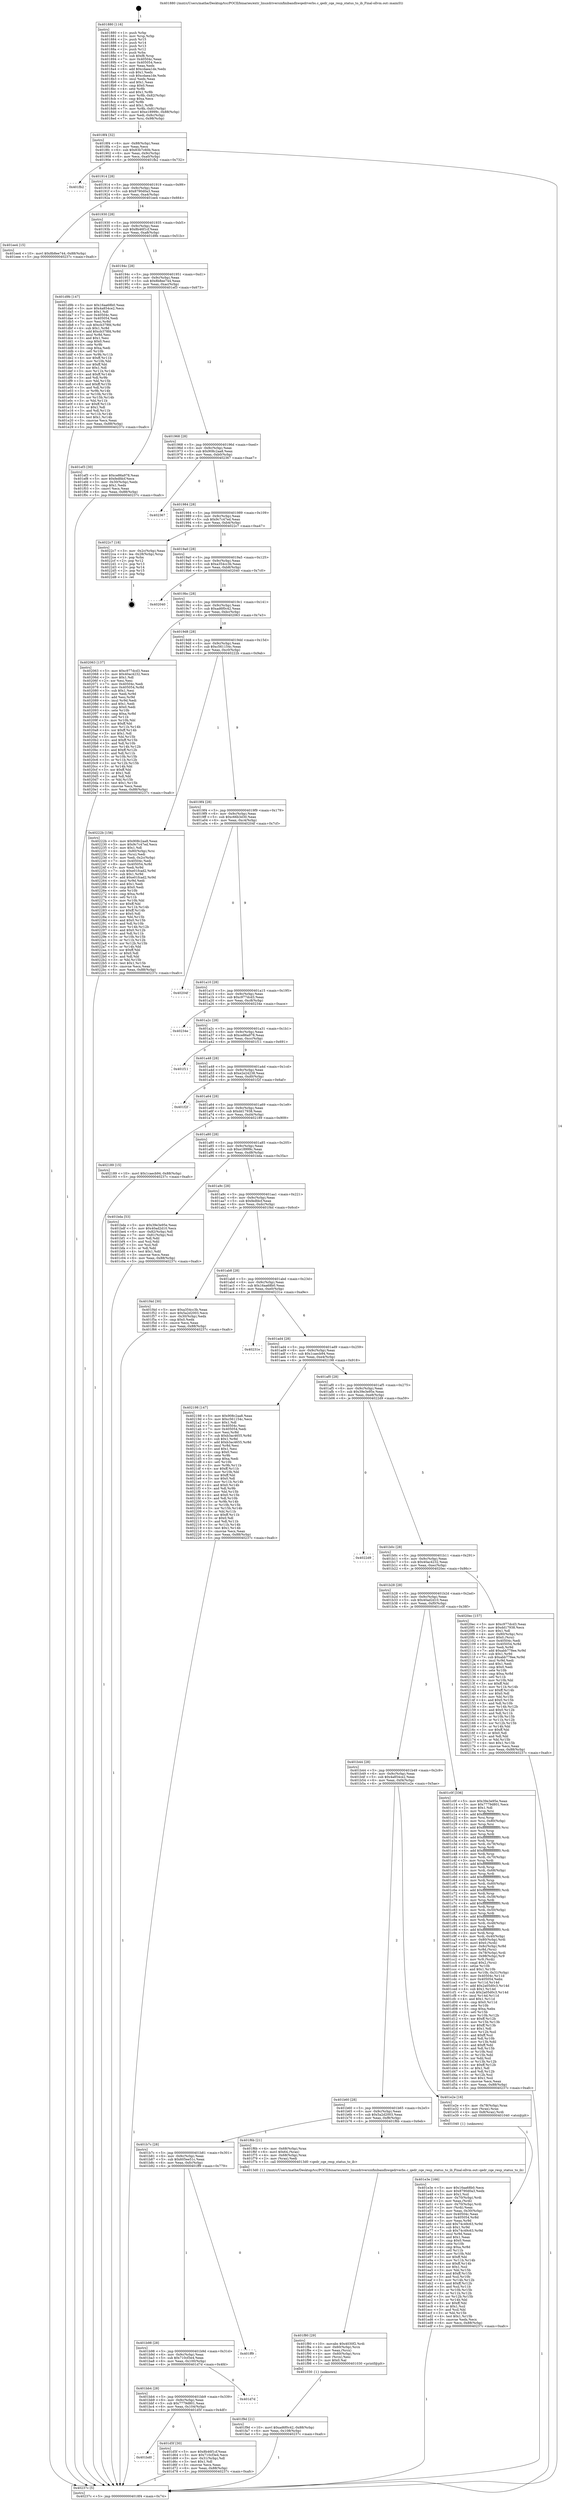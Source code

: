 digraph "0x401880" {
  label = "0x401880 (/mnt/c/Users/mathe/Desktop/tcc/POCII/binaries/extr_linuxdriversinfinibandhwqedrverbs.c_qedr_cqe_resp_status_to_ib_Final-ollvm.out::main(0))"
  labelloc = "t"
  node[shape=record]

  Entry [label="",width=0.3,height=0.3,shape=circle,fillcolor=black,style=filled]
  "0x4018f4" [label="{
     0x4018f4 [32]\l
     | [instrs]\l
     &nbsp;&nbsp;0x4018f4 \<+6\>: mov -0x88(%rbp),%eax\l
     &nbsp;&nbsp;0x4018fa \<+2\>: mov %eax,%ecx\l
     &nbsp;&nbsp;0x4018fc \<+6\>: sub $0x83b7c60b,%ecx\l
     &nbsp;&nbsp;0x401902 \<+6\>: mov %eax,-0x9c(%rbp)\l
     &nbsp;&nbsp;0x401908 \<+6\>: mov %ecx,-0xa0(%rbp)\l
     &nbsp;&nbsp;0x40190e \<+6\>: je 0000000000401fb2 \<main+0x732\>\l
  }"]
  "0x401fb2" [label="{
     0x401fb2\l
  }", style=dashed]
  "0x401914" [label="{
     0x401914 [28]\l
     | [instrs]\l
     &nbsp;&nbsp;0x401914 \<+5\>: jmp 0000000000401919 \<main+0x99\>\l
     &nbsp;&nbsp;0x401919 \<+6\>: mov -0x9c(%rbp),%eax\l
     &nbsp;&nbsp;0x40191f \<+5\>: sub $0x8790d0a3,%eax\l
     &nbsp;&nbsp;0x401924 \<+6\>: mov %eax,-0xa4(%rbp)\l
     &nbsp;&nbsp;0x40192a \<+6\>: je 0000000000401ee4 \<main+0x664\>\l
  }"]
  Exit [label="",width=0.3,height=0.3,shape=circle,fillcolor=black,style=filled,peripheries=2]
  "0x401ee4" [label="{
     0x401ee4 [15]\l
     | [instrs]\l
     &nbsp;&nbsp;0x401ee4 \<+10\>: movl $0x8b8ee744,-0x88(%rbp)\l
     &nbsp;&nbsp;0x401eee \<+5\>: jmp 000000000040237c \<main+0xafc\>\l
  }"]
  "0x401930" [label="{
     0x401930 [28]\l
     | [instrs]\l
     &nbsp;&nbsp;0x401930 \<+5\>: jmp 0000000000401935 \<main+0xb5\>\l
     &nbsp;&nbsp;0x401935 \<+6\>: mov -0x9c(%rbp),%eax\l
     &nbsp;&nbsp;0x40193b \<+5\>: sub $0x8b46f1cf,%eax\l
     &nbsp;&nbsp;0x401940 \<+6\>: mov %eax,-0xa8(%rbp)\l
     &nbsp;&nbsp;0x401946 \<+6\>: je 0000000000401d9b \<main+0x51b\>\l
  }"]
  "0x401f9d" [label="{
     0x401f9d [21]\l
     | [instrs]\l
     &nbsp;&nbsp;0x401f9d \<+10\>: movl $0xad6f0c42,-0x88(%rbp)\l
     &nbsp;&nbsp;0x401fa7 \<+6\>: mov %eax,-0x108(%rbp)\l
     &nbsp;&nbsp;0x401fad \<+5\>: jmp 000000000040237c \<main+0xafc\>\l
  }"]
  "0x401d9b" [label="{
     0x401d9b [147]\l
     | [instrs]\l
     &nbsp;&nbsp;0x401d9b \<+5\>: mov $0x16aa68b0,%eax\l
     &nbsp;&nbsp;0x401da0 \<+5\>: mov $0x4a854ce2,%ecx\l
     &nbsp;&nbsp;0x401da5 \<+2\>: mov $0x1,%dl\l
     &nbsp;&nbsp;0x401da7 \<+7\>: mov 0x40504c,%esi\l
     &nbsp;&nbsp;0x401dae \<+7\>: mov 0x405054,%edi\l
     &nbsp;&nbsp;0x401db5 \<+3\>: mov %esi,%r8d\l
     &nbsp;&nbsp;0x401db8 \<+7\>: sub $0xcb378fd,%r8d\l
     &nbsp;&nbsp;0x401dbf \<+4\>: sub $0x1,%r8d\l
     &nbsp;&nbsp;0x401dc3 \<+7\>: add $0xcb378fd,%r8d\l
     &nbsp;&nbsp;0x401dca \<+4\>: imul %r8d,%esi\l
     &nbsp;&nbsp;0x401dce \<+3\>: and $0x1,%esi\l
     &nbsp;&nbsp;0x401dd1 \<+3\>: cmp $0x0,%esi\l
     &nbsp;&nbsp;0x401dd4 \<+4\>: sete %r9b\l
     &nbsp;&nbsp;0x401dd8 \<+3\>: cmp $0xa,%edi\l
     &nbsp;&nbsp;0x401ddb \<+4\>: setl %r10b\l
     &nbsp;&nbsp;0x401ddf \<+3\>: mov %r9b,%r11b\l
     &nbsp;&nbsp;0x401de2 \<+4\>: xor $0xff,%r11b\l
     &nbsp;&nbsp;0x401de6 \<+3\>: mov %r10b,%bl\l
     &nbsp;&nbsp;0x401de9 \<+3\>: xor $0xff,%bl\l
     &nbsp;&nbsp;0x401dec \<+3\>: xor $0x1,%dl\l
     &nbsp;&nbsp;0x401def \<+3\>: mov %r11b,%r14b\l
     &nbsp;&nbsp;0x401df2 \<+4\>: and $0xff,%r14b\l
     &nbsp;&nbsp;0x401df6 \<+3\>: and %dl,%r9b\l
     &nbsp;&nbsp;0x401df9 \<+3\>: mov %bl,%r15b\l
     &nbsp;&nbsp;0x401dfc \<+4\>: and $0xff,%r15b\l
     &nbsp;&nbsp;0x401e00 \<+3\>: and %dl,%r10b\l
     &nbsp;&nbsp;0x401e03 \<+3\>: or %r9b,%r14b\l
     &nbsp;&nbsp;0x401e06 \<+3\>: or %r10b,%r15b\l
     &nbsp;&nbsp;0x401e09 \<+3\>: xor %r15b,%r14b\l
     &nbsp;&nbsp;0x401e0c \<+3\>: or %bl,%r11b\l
     &nbsp;&nbsp;0x401e0f \<+4\>: xor $0xff,%r11b\l
     &nbsp;&nbsp;0x401e13 \<+3\>: or $0x1,%dl\l
     &nbsp;&nbsp;0x401e16 \<+3\>: and %dl,%r11b\l
     &nbsp;&nbsp;0x401e19 \<+3\>: or %r11b,%r14b\l
     &nbsp;&nbsp;0x401e1c \<+4\>: test $0x1,%r14b\l
     &nbsp;&nbsp;0x401e20 \<+3\>: cmovne %ecx,%eax\l
     &nbsp;&nbsp;0x401e23 \<+6\>: mov %eax,-0x88(%rbp)\l
     &nbsp;&nbsp;0x401e29 \<+5\>: jmp 000000000040237c \<main+0xafc\>\l
  }"]
  "0x40194c" [label="{
     0x40194c [28]\l
     | [instrs]\l
     &nbsp;&nbsp;0x40194c \<+5\>: jmp 0000000000401951 \<main+0xd1\>\l
     &nbsp;&nbsp;0x401951 \<+6\>: mov -0x9c(%rbp),%eax\l
     &nbsp;&nbsp;0x401957 \<+5\>: sub $0x8b8ee744,%eax\l
     &nbsp;&nbsp;0x40195c \<+6\>: mov %eax,-0xac(%rbp)\l
     &nbsp;&nbsp;0x401962 \<+6\>: je 0000000000401ef3 \<main+0x673\>\l
  }"]
  "0x401f80" [label="{
     0x401f80 [29]\l
     | [instrs]\l
     &nbsp;&nbsp;0x401f80 \<+10\>: movabs $0x4030f2,%rdi\l
     &nbsp;&nbsp;0x401f8a \<+4\>: mov -0x60(%rbp),%rcx\l
     &nbsp;&nbsp;0x401f8e \<+2\>: mov %eax,(%rcx)\l
     &nbsp;&nbsp;0x401f90 \<+4\>: mov -0x60(%rbp),%rcx\l
     &nbsp;&nbsp;0x401f94 \<+2\>: mov (%rcx),%esi\l
     &nbsp;&nbsp;0x401f96 \<+2\>: mov $0x0,%al\l
     &nbsp;&nbsp;0x401f98 \<+5\>: call 0000000000401030 \<printf@plt\>\l
     | [calls]\l
     &nbsp;&nbsp;0x401030 \{1\} (unknown)\l
  }"]
  "0x401ef3" [label="{
     0x401ef3 [30]\l
     | [instrs]\l
     &nbsp;&nbsp;0x401ef3 \<+5\>: mov $0xce86a978,%eax\l
     &nbsp;&nbsp;0x401ef8 \<+5\>: mov $0xfedfdcf,%ecx\l
     &nbsp;&nbsp;0x401efd \<+3\>: mov -0x30(%rbp),%edx\l
     &nbsp;&nbsp;0x401f00 \<+3\>: cmp $0x1,%edx\l
     &nbsp;&nbsp;0x401f03 \<+3\>: cmovl %ecx,%eax\l
     &nbsp;&nbsp;0x401f06 \<+6\>: mov %eax,-0x88(%rbp)\l
     &nbsp;&nbsp;0x401f0c \<+5\>: jmp 000000000040237c \<main+0xafc\>\l
  }"]
  "0x401968" [label="{
     0x401968 [28]\l
     | [instrs]\l
     &nbsp;&nbsp;0x401968 \<+5\>: jmp 000000000040196d \<main+0xed\>\l
     &nbsp;&nbsp;0x40196d \<+6\>: mov -0x9c(%rbp),%eax\l
     &nbsp;&nbsp;0x401973 \<+5\>: sub $0x908c2aa8,%eax\l
     &nbsp;&nbsp;0x401978 \<+6\>: mov %eax,-0xb0(%rbp)\l
     &nbsp;&nbsp;0x40197e \<+6\>: je 0000000000402367 \<main+0xae7\>\l
  }"]
  "0x401e3e" [label="{
     0x401e3e [166]\l
     | [instrs]\l
     &nbsp;&nbsp;0x401e3e \<+5\>: mov $0x16aa68b0,%ecx\l
     &nbsp;&nbsp;0x401e43 \<+5\>: mov $0x8790d0a3,%edx\l
     &nbsp;&nbsp;0x401e48 \<+3\>: mov $0x1,%sil\l
     &nbsp;&nbsp;0x401e4b \<+4\>: mov -0x70(%rbp),%rdi\l
     &nbsp;&nbsp;0x401e4f \<+2\>: mov %eax,(%rdi)\l
     &nbsp;&nbsp;0x401e51 \<+4\>: mov -0x70(%rbp),%rdi\l
     &nbsp;&nbsp;0x401e55 \<+2\>: mov (%rdi),%eax\l
     &nbsp;&nbsp;0x401e57 \<+3\>: mov %eax,-0x30(%rbp)\l
     &nbsp;&nbsp;0x401e5a \<+7\>: mov 0x40504c,%eax\l
     &nbsp;&nbsp;0x401e61 \<+8\>: mov 0x405054,%r8d\l
     &nbsp;&nbsp;0x401e69 \<+3\>: mov %eax,%r9d\l
     &nbsp;&nbsp;0x401e6c \<+7\>: add $0x74c49c63,%r9d\l
     &nbsp;&nbsp;0x401e73 \<+4\>: sub $0x1,%r9d\l
     &nbsp;&nbsp;0x401e77 \<+7\>: sub $0x74c49c63,%r9d\l
     &nbsp;&nbsp;0x401e7e \<+4\>: imul %r9d,%eax\l
     &nbsp;&nbsp;0x401e82 \<+3\>: and $0x1,%eax\l
     &nbsp;&nbsp;0x401e85 \<+3\>: cmp $0x0,%eax\l
     &nbsp;&nbsp;0x401e88 \<+4\>: sete %r10b\l
     &nbsp;&nbsp;0x401e8c \<+4\>: cmp $0xa,%r8d\l
     &nbsp;&nbsp;0x401e90 \<+4\>: setl %r11b\l
     &nbsp;&nbsp;0x401e94 \<+3\>: mov %r10b,%bl\l
     &nbsp;&nbsp;0x401e97 \<+3\>: xor $0xff,%bl\l
     &nbsp;&nbsp;0x401e9a \<+3\>: mov %r11b,%r14b\l
     &nbsp;&nbsp;0x401e9d \<+4\>: xor $0xff,%r14b\l
     &nbsp;&nbsp;0x401ea1 \<+4\>: xor $0x1,%sil\l
     &nbsp;&nbsp;0x401ea5 \<+3\>: mov %bl,%r15b\l
     &nbsp;&nbsp;0x401ea8 \<+4\>: and $0xff,%r15b\l
     &nbsp;&nbsp;0x401eac \<+3\>: and %sil,%r10b\l
     &nbsp;&nbsp;0x401eaf \<+3\>: mov %r14b,%r12b\l
     &nbsp;&nbsp;0x401eb2 \<+4\>: and $0xff,%r12b\l
     &nbsp;&nbsp;0x401eb6 \<+3\>: and %sil,%r11b\l
     &nbsp;&nbsp;0x401eb9 \<+3\>: or %r10b,%r15b\l
     &nbsp;&nbsp;0x401ebc \<+3\>: or %r11b,%r12b\l
     &nbsp;&nbsp;0x401ebf \<+3\>: xor %r12b,%r15b\l
     &nbsp;&nbsp;0x401ec2 \<+3\>: or %r14b,%bl\l
     &nbsp;&nbsp;0x401ec5 \<+3\>: xor $0xff,%bl\l
     &nbsp;&nbsp;0x401ec8 \<+4\>: or $0x1,%sil\l
     &nbsp;&nbsp;0x401ecc \<+3\>: and %sil,%bl\l
     &nbsp;&nbsp;0x401ecf \<+3\>: or %bl,%r15b\l
     &nbsp;&nbsp;0x401ed2 \<+4\>: test $0x1,%r15b\l
     &nbsp;&nbsp;0x401ed6 \<+3\>: cmovne %edx,%ecx\l
     &nbsp;&nbsp;0x401ed9 \<+6\>: mov %ecx,-0x88(%rbp)\l
     &nbsp;&nbsp;0x401edf \<+5\>: jmp 000000000040237c \<main+0xafc\>\l
  }"]
  "0x402367" [label="{
     0x402367\l
  }", style=dashed]
  "0x401984" [label="{
     0x401984 [28]\l
     | [instrs]\l
     &nbsp;&nbsp;0x401984 \<+5\>: jmp 0000000000401989 \<main+0x109\>\l
     &nbsp;&nbsp;0x401989 \<+6\>: mov -0x9c(%rbp),%eax\l
     &nbsp;&nbsp;0x40198f \<+5\>: sub $0x9c7c47ed,%eax\l
     &nbsp;&nbsp;0x401994 \<+6\>: mov %eax,-0xb4(%rbp)\l
     &nbsp;&nbsp;0x40199a \<+6\>: je 00000000004022c7 \<main+0xa47\>\l
  }"]
  "0x401bd0" [label="{
     0x401bd0\l
  }", style=dashed]
  "0x4022c7" [label="{
     0x4022c7 [18]\l
     | [instrs]\l
     &nbsp;&nbsp;0x4022c7 \<+3\>: mov -0x2c(%rbp),%eax\l
     &nbsp;&nbsp;0x4022ca \<+4\>: lea -0x28(%rbp),%rsp\l
     &nbsp;&nbsp;0x4022ce \<+1\>: pop %rbx\l
     &nbsp;&nbsp;0x4022cf \<+2\>: pop %r12\l
     &nbsp;&nbsp;0x4022d1 \<+2\>: pop %r13\l
     &nbsp;&nbsp;0x4022d3 \<+2\>: pop %r14\l
     &nbsp;&nbsp;0x4022d5 \<+2\>: pop %r15\l
     &nbsp;&nbsp;0x4022d7 \<+1\>: pop %rbp\l
     &nbsp;&nbsp;0x4022d8 \<+1\>: ret\l
  }"]
  "0x4019a0" [label="{
     0x4019a0 [28]\l
     | [instrs]\l
     &nbsp;&nbsp;0x4019a0 \<+5\>: jmp 00000000004019a5 \<main+0x125\>\l
     &nbsp;&nbsp;0x4019a5 \<+6\>: mov -0x9c(%rbp),%eax\l
     &nbsp;&nbsp;0x4019ab \<+5\>: sub $0xa354cc3b,%eax\l
     &nbsp;&nbsp;0x4019b0 \<+6\>: mov %eax,-0xb8(%rbp)\l
     &nbsp;&nbsp;0x4019b6 \<+6\>: je 0000000000402040 \<main+0x7c0\>\l
  }"]
  "0x401d5f" [label="{
     0x401d5f [30]\l
     | [instrs]\l
     &nbsp;&nbsp;0x401d5f \<+5\>: mov $0x8b46f1cf,%eax\l
     &nbsp;&nbsp;0x401d64 \<+5\>: mov $0x710cf3e4,%ecx\l
     &nbsp;&nbsp;0x401d69 \<+3\>: mov -0x31(%rbp),%dl\l
     &nbsp;&nbsp;0x401d6c \<+3\>: test $0x1,%dl\l
     &nbsp;&nbsp;0x401d6f \<+3\>: cmovne %ecx,%eax\l
     &nbsp;&nbsp;0x401d72 \<+6\>: mov %eax,-0x88(%rbp)\l
     &nbsp;&nbsp;0x401d78 \<+5\>: jmp 000000000040237c \<main+0xafc\>\l
  }"]
  "0x402040" [label="{
     0x402040\l
  }", style=dashed]
  "0x4019bc" [label="{
     0x4019bc [28]\l
     | [instrs]\l
     &nbsp;&nbsp;0x4019bc \<+5\>: jmp 00000000004019c1 \<main+0x141\>\l
     &nbsp;&nbsp;0x4019c1 \<+6\>: mov -0x9c(%rbp),%eax\l
     &nbsp;&nbsp;0x4019c7 \<+5\>: sub $0xad6f0c42,%eax\l
     &nbsp;&nbsp;0x4019cc \<+6\>: mov %eax,-0xbc(%rbp)\l
     &nbsp;&nbsp;0x4019d2 \<+6\>: je 0000000000402063 \<main+0x7e3\>\l
  }"]
  "0x401bb4" [label="{
     0x401bb4 [28]\l
     | [instrs]\l
     &nbsp;&nbsp;0x401bb4 \<+5\>: jmp 0000000000401bb9 \<main+0x339\>\l
     &nbsp;&nbsp;0x401bb9 \<+6\>: mov -0x9c(%rbp),%eax\l
     &nbsp;&nbsp;0x401bbf \<+5\>: sub $0x7779d801,%eax\l
     &nbsp;&nbsp;0x401bc4 \<+6\>: mov %eax,-0x104(%rbp)\l
     &nbsp;&nbsp;0x401bca \<+6\>: je 0000000000401d5f \<main+0x4df\>\l
  }"]
  "0x402063" [label="{
     0x402063 [137]\l
     | [instrs]\l
     &nbsp;&nbsp;0x402063 \<+5\>: mov $0xc977dcd3,%eax\l
     &nbsp;&nbsp;0x402068 \<+5\>: mov $0x40ac4232,%ecx\l
     &nbsp;&nbsp;0x40206d \<+2\>: mov $0x1,%dl\l
     &nbsp;&nbsp;0x40206f \<+2\>: xor %esi,%esi\l
     &nbsp;&nbsp;0x402071 \<+7\>: mov 0x40504c,%edi\l
     &nbsp;&nbsp;0x402078 \<+8\>: mov 0x405054,%r8d\l
     &nbsp;&nbsp;0x402080 \<+3\>: sub $0x1,%esi\l
     &nbsp;&nbsp;0x402083 \<+3\>: mov %edi,%r9d\l
     &nbsp;&nbsp;0x402086 \<+3\>: add %esi,%r9d\l
     &nbsp;&nbsp;0x402089 \<+4\>: imul %r9d,%edi\l
     &nbsp;&nbsp;0x40208d \<+3\>: and $0x1,%edi\l
     &nbsp;&nbsp;0x402090 \<+3\>: cmp $0x0,%edi\l
     &nbsp;&nbsp;0x402093 \<+4\>: sete %r10b\l
     &nbsp;&nbsp;0x402097 \<+4\>: cmp $0xa,%r8d\l
     &nbsp;&nbsp;0x40209b \<+4\>: setl %r11b\l
     &nbsp;&nbsp;0x40209f \<+3\>: mov %r10b,%bl\l
     &nbsp;&nbsp;0x4020a2 \<+3\>: xor $0xff,%bl\l
     &nbsp;&nbsp;0x4020a5 \<+3\>: mov %r11b,%r14b\l
     &nbsp;&nbsp;0x4020a8 \<+4\>: xor $0xff,%r14b\l
     &nbsp;&nbsp;0x4020ac \<+3\>: xor $0x1,%dl\l
     &nbsp;&nbsp;0x4020af \<+3\>: mov %bl,%r15b\l
     &nbsp;&nbsp;0x4020b2 \<+4\>: and $0xff,%r15b\l
     &nbsp;&nbsp;0x4020b6 \<+3\>: and %dl,%r10b\l
     &nbsp;&nbsp;0x4020b9 \<+3\>: mov %r14b,%r12b\l
     &nbsp;&nbsp;0x4020bc \<+4\>: and $0xff,%r12b\l
     &nbsp;&nbsp;0x4020c0 \<+3\>: and %dl,%r11b\l
     &nbsp;&nbsp;0x4020c3 \<+3\>: or %r10b,%r15b\l
     &nbsp;&nbsp;0x4020c6 \<+3\>: or %r11b,%r12b\l
     &nbsp;&nbsp;0x4020c9 \<+3\>: xor %r12b,%r15b\l
     &nbsp;&nbsp;0x4020cc \<+3\>: or %r14b,%bl\l
     &nbsp;&nbsp;0x4020cf \<+3\>: xor $0xff,%bl\l
     &nbsp;&nbsp;0x4020d2 \<+3\>: or $0x1,%dl\l
     &nbsp;&nbsp;0x4020d5 \<+2\>: and %dl,%bl\l
     &nbsp;&nbsp;0x4020d7 \<+3\>: or %bl,%r15b\l
     &nbsp;&nbsp;0x4020da \<+4\>: test $0x1,%r15b\l
     &nbsp;&nbsp;0x4020de \<+3\>: cmovne %ecx,%eax\l
     &nbsp;&nbsp;0x4020e1 \<+6\>: mov %eax,-0x88(%rbp)\l
     &nbsp;&nbsp;0x4020e7 \<+5\>: jmp 000000000040237c \<main+0xafc\>\l
  }"]
  "0x4019d8" [label="{
     0x4019d8 [28]\l
     | [instrs]\l
     &nbsp;&nbsp;0x4019d8 \<+5\>: jmp 00000000004019dd \<main+0x15d\>\l
     &nbsp;&nbsp;0x4019dd \<+6\>: mov -0x9c(%rbp),%eax\l
     &nbsp;&nbsp;0x4019e3 \<+5\>: sub $0xc561154c,%eax\l
     &nbsp;&nbsp;0x4019e8 \<+6\>: mov %eax,-0xc0(%rbp)\l
     &nbsp;&nbsp;0x4019ee \<+6\>: je 000000000040222b \<main+0x9ab\>\l
  }"]
  "0x401d7d" [label="{
     0x401d7d\l
  }", style=dashed]
  "0x40222b" [label="{
     0x40222b [156]\l
     | [instrs]\l
     &nbsp;&nbsp;0x40222b \<+5\>: mov $0x908c2aa8,%eax\l
     &nbsp;&nbsp;0x402230 \<+5\>: mov $0x9c7c47ed,%ecx\l
     &nbsp;&nbsp;0x402235 \<+2\>: mov $0x1,%dl\l
     &nbsp;&nbsp;0x402237 \<+4\>: mov -0x80(%rbp),%rsi\l
     &nbsp;&nbsp;0x40223b \<+2\>: mov (%rsi),%edi\l
     &nbsp;&nbsp;0x40223d \<+3\>: mov %edi,-0x2c(%rbp)\l
     &nbsp;&nbsp;0x402240 \<+7\>: mov 0x40504c,%edi\l
     &nbsp;&nbsp;0x402247 \<+8\>: mov 0x405054,%r8d\l
     &nbsp;&nbsp;0x40224f \<+3\>: mov %edi,%r9d\l
     &nbsp;&nbsp;0x402252 \<+7\>: sub $0xe01fcad2,%r9d\l
     &nbsp;&nbsp;0x402259 \<+4\>: sub $0x1,%r9d\l
     &nbsp;&nbsp;0x40225d \<+7\>: add $0xe01fcad2,%r9d\l
     &nbsp;&nbsp;0x402264 \<+4\>: imul %r9d,%edi\l
     &nbsp;&nbsp;0x402268 \<+3\>: and $0x1,%edi\l
     &nbsp;&nbsp;0x40226b \<+3\>: cmp $0x0,%edi\l
     &nbsp;&nbsp;0x40226e \<+4\>: sete %r10b\l
     &nbsp;&nbsp;0x402272 \<+4\>: cmp $0xa,%r8d\l
     &nbsp;&nbsp;0x402276 \<+4\>: setl %r11b\l
     &nbsp;&nbsp;0x40227a \<+3\>: mov %r10b,%bl\l
     &nbsp;&nbsp;0x40227d \<+3\>: xor $0xff,%bl\l
     &nbsp;&nbsp;0x402280 \<+3\>: mov %r11b,%r14b\l
     &nbsp;&nbsp;0x402283 \<+4\>: xor $0xff,%r14b\l
     &nbsp;&nbsp;0x402287 \<+3\>: xor $0x0,%dl\l
     &nbsp;&nbsp;0x40228a \<+3\>: mov %bl,%r15b\l
     &nbsp;&nbsp;0x40228d \<+4\>: and $0x0,%r15b\l
     &nbsp;&nbsp;0x402291 \<+3\>: and %dl,%r10b\l
     &nbsp;&nbsp;0x402294 \<+3\>: mov %r14b,%r12b\l
     &nbsp;&nbsp;0x402297 \<+4\>: and $0x0,%r12b\l
     &nbsp;&nbsp;0x40229b \<+3\>: and %dl,%r11b\l
     &nbsp;&nbsp;0x40229e \<+3\>: or %r10b,%r15b\l
     &nbsp;&nbsp;0x4022a1 \<+3\>: or %r11b,%r12b\l
     &nbsp;&nbsp;0x4022a4 \<+3\>: xor %r12b,%r15b\l
     &nbsp;&nbsp;0x4022a7 \<+3\>: or %r14b,%bl\l
     &nbsp;&nbsp;0x4022aa \<+3\>: xor $0xff,%bl\l
     &nbsp;&nbsp;0x4022ad \<+3\>: or $0x0,%dl\l
     &nbsp;&nbsp;0x4022b0 \<+2\>: and %dl,%bl\l
     &nbsp;&nbsp;0x4022b2 \<+3\>: or %bl,%r15b\l
     &nbsp;&nbsp;0x4022b5 \<+4\>: test $0x1,%r15b\l
     &nbsp;&nbsp;0x4022b9 \<+3\>: cmovne %ecx,%eax\l
     &nbsp;&nbsp;0x4022bc \<+6\>: mov %eax,-0x88(%rbp)\l
     &nbsp;&nbsp;0x4022c2 \<+5\>: jmp 000000000040237c \<main+0xafc\>\l
  }"]
  "0x4019f4" [label="{
     0x4019f4 [28]\l
     | [instrs]\l
     &nbsp;&nbsp;0x4019f4 \<+5\>: jmp 00000000004019f9 \<main+0x179\>\l
     &nbsp;&nbsp;0x4019f9 \<+6\>: mov -0x9c(%rbp),%eax\l
     &nbsp;&nbsp;0x4019ff \<+5\>: sub $0xc66b3d30,%eax\l
     &nbsp;&nbsp;0x401a04 \<+6\>: mov %eax,-0xc4(%rbp)\l
     &nbsp;&nbsp;0x401a0a \<+6\>: je 000000000040204f \<main+0x7cf\>\l
  }"]
  "0x401b98" [label="{
     0x401b98 [28]\l
     | [instrs]\l
     &nbsp;&nbsp;0x401b98 \<+5\>: jmp 0000000000401b9d \<main+0x31d\>\l
     &nbsp;&nbsp;0x401b9d \<+6\>: mov -0x9c(%rbp),%eax\l
     &nbsp;&nbsp;0x401ba3 \<+5\>: sub $0x710cf3e4,%eax\l
     &nbsp;&nbsp;0x401ba8 \<+6\>: mov %eax,-0x100(%rbp)\l
     &nbsp;&nbsp;0x401bae \<+6\>: je 0000000000401d7d \<main+0x4fd\>\l
  }"]
  "0x40204f" [label="{
     0x40204f\l
  }", style=dashed]
  "0x401a10" [label="{
     0x401a10 [28]\l
     | [instrs]\l
     &nbsp;&nbsp;0x401a10 \<+5\>: jmp 0000000000401a15 \<main+0x195\>\l
     &nbsp;&nbsp;0x401a15 \<+6\>: mov -0x9c(%rbp),%eax\l
     &nbsp;&nbsp;0x401a1b \<+5\>: sub $0xc977dcd3,%eax\l
     &nbsp;&nbsp;0x401a20 \<+6\>: mov %eax,-0xc8(%rbp)\l
     &nbsp;&nbsp;0x401a26 \<+6\>: je 000000000040234e \<main+0xace\>\l
  }"]
  "0x401ff9" [label="{
     0x401ff9\l
  }", style=dashed]
  "0x40234e" [label="{
     0x40234e\l
  }", style=dashed]
  "0x401a2c" [label="{
     0x401a2c [28]\l
     | [instrs]\l
     &nbsp;&nbsp;0x401a2c \<+5\>: jmp 0000000000401a31 \<main+0x1b1\>\l
     &nbsp;&nbsp;0x401a31 \<+6\>: mov -0x9c(%rbp),%eax\l
     &nbsp;&nbsp;0x401a37 \<+5\>: sub $0xce86a978,%eax\l
     &nbsp;&nbsp;0x401a3c \<+6\>: mov %eax,-0xcc(%rbp)\l
     &nbsp;&nbsp;0x401a42 \<+6\>: je 0000000000401f11 \<main+0x691\>\l
  }"]
  "0x401b7c" [label="{
     0x401b7c [28]\l
     | [instrs]\l
     &nbsp;&nbsp;0x401b7c \<+5\>: jmp 0000000000401b81 \<main+0x301\>\l
     &nbsp;&nbsp;0x401b81 \<+6\>: mov -0x9c(%rbp),%eax\l
     &nbsp;&nbsp;0x401b87 \<+5\>: sub $0x605ee51c,%eax\l
     &nbsp;&nbsp;0x401b8c \<+6\>: mov %eax,-0xfc(%rbp)\l
     &nbsp;&nbsp;0x401b92 \<+6\>: je 0000000000401ff9 \<main+0x779\>\l
  }"]
  "0x401f11" [label="{
     0x401f11\l
  }", style=dashed]
  "0x401a48" [label="{
     0x401a48 [28]\l
     | [instrs]\l
     &nbsp;&nbsp;0x401a48 \<+5\>: jmp 0000000000401a4d \<main+0x1cd\>\l
     &nbsp;&nbsp;0x401a4d \<+6\>: mov -0x9c(%rbp),%eax\l
     &nbsp;&nbsp;0x401a53 \<+5\>: sub $0xe2e24238,%eax\l
     &nbsp;&nbsp;0x401a58 \<+6\>: mov %eax,-0xd0(%rbp)\l
     &nbsp;&nbsp;0x401a5e \<+6\>: je 0000000000401f2f \<main+0x6af\>\l
  }"]
  "0x401f6b" [label="{
     0x401f6b [21]\l
     | [instrs]\l
     &nbsp;&nbsp;0x401f6b \<+4\>: mov -0x68(%rbp),%rax\l
     &nbsp;&nbsp;0x401f6f \<+6\>: movl $0x64,(%rax)\l
     &nbsp;&nbsp;0x401f75 \<+4\>: mov -0x68(%rbp),%rax\l
     &nbsp;&nbsp;0x401f79 \<+2\>: mov (%rax),%edi\l
     &nbsp;&nbsp;0x401f7b \<+5\>: call 00000000004013d0 \<qedr_cqe_resp_status_to_ib\>\l
     | [calls]\l
     &nbsp;&nbsp;0x4013d0 \{1\} (/mnt/c/Users/mathe/Desktop/tcc/POCII/binaries/extr_linuxdriversinfinibandhwqedrverbs.c_qedr_cqe_resp_status_to_ib_Final-ollvm.out::qedr_cqe_resp_status_to_ib)\l
  }"]
  "0x401f2f" [label="{
     0x401f2f\l
  }", style=dashed]
  "0x401a64" [label="{
     0x401a64 [28]\l
     | [instrs]\l
     &nbsp;&nbsp;0x401a64 \<+5\>: jmp 0000000000401a69 \<main+0x1e9\>\l
     &nbsp;&nbsp;0x401a69 \<+6\>: mov -0x9c(%rbp),%eax\l
     &nbsp;&nbsp;0x401a6f \<+5\>: sub $0xdd17938,%eax\l
     &nbsp;&nbsp;0x401a74 \<+6\>: mov %eax,-0xd4(%rbp)\l
     &nbsp;&nbsp;0x401a7a \<+6\>: je 0000000000402189 \<main+0x909\>\l
  }"]
  "0x401b60" [label="{
     0x401b60 [28]\l
     | [instrs]\l
     &nbsp;&nbsp;0x401b60 \<+5\>: jmp 0000000000401b65 \<main+0x2e5\>\l
     &nbsp;&nbsp;0x401b65 \<+6\>: mov -0x9c(%rbp),%eax\l
     &nbsp;&nbsp;0x401b6b \<+5\>: sub $0x5a2d2003,%eax\l
     &nbsp;&nbsp;0x401b70 \<+6\>: mov %eax,-0xf8(%rbp)\l
     &nbsp;&nbsp;0x401b76 \<+6\>: je 0000000000401f6b \<main+0x6eb\>\l
  }"]
  "0x402189" [label="{
     0x402189 [15]\l
     | [instrs]\l
     &nbsp;&nbsp;0x402189 \<+10\>: movl $0x1caecb94,-0x88(%rbp)\l
     &nbsp;&nbsp;0x402193 \<+5\>: jmp 000000000040237c \<main+0xafc\>\l
  }"]
  "0x401a80" [label="{
     0x401a80 [28]\l
     | [instrs]\l
     &nbsp;&nbsp;0x401a80 \<+5\>: jmp 0000000000401a85 \<main+0x205\>\l
     &nbsp;&nbsp;0x401a85 \<+6\>: mov -0x9c(%rbp),%eax\l
     &nbsp;&nbsp;0x401a8b \<+5\>: sub $0xe18999c,%eax\l
     &nbsp;&nbsp;0x401a90 \<+6\>: mov %eax,-0xd8(%rbp)\l
     &nbsp;&nbsp;0x401a96 \<+6\>: je 0000000000401bda \<main+0x35a\>\l
  }"]
  "0x401e2e" [label="{
     0x401e2e [16]\l
     | [instrs]\l
     &nbsp;&nbsp;0x401e2e \<+4\>: mov -0x78(%rbp),%rax\l
     &nbsp;&nbsp;0x401e32 \<+3\>: mov (%rax),%rax\l
     &nbsp;&nbsp;0x401e35 \<+4\>: mov 0x8(%rax),%rdi\l
     &nbsp;&nbsp;0x401e39 \<+5\>: call 0000000000401040 \<atoi@plt\>\l
     | [calls]\l
     &nbsp;&nbsp;0x401040 \{1\} (unknown)\l
  }"]
  "0x401bda" [label="{
     0x401bda [53]\l
     | [instrs]\l
     &nbsp;&nbsp;0x401bda \<+5\>: mov $0x39e3e95e,%eax\l
     &nbsp;&nbsp;0x401bdf \<+5\>: mov $0x40ad2d10,%ecx\l
     &nbsp;&nbsp;0x401be4 \<+6\>: mov -0x82(%rbp),%dl\l
     &nbsp;&nbsp;0x401bea \<+7\>: mov -0x81(%rbp),%sil\l
     &nbsp;&nbsp;0x401bf1 \<+3\>: mov %dl,%dil\l
     &nbsp;&nbsp;0x401bf4 \<+3\>: and %sil,%dil\l
     &nbsp;&nbsp;0x401bf7 \<+3\>: xor %sil,%dl\l
     &nbsp;&nbsp;0x401bfa \<+3\>: or %dl,%dil\l
     &nbsp;&nbsp;0x401bfd \<+4\>: test $0x1,%dil\l
     &nbsp;&nbsp;0x401c01 \<+3\>: cmovne %ecx,%eax\l
     &nbsp;&nbsp;0x401c04 \<+6\>: mov %eax,-0x88(%rbp)\l
     &nbsp;&nbsp;0x401c0a \<+5\>: jmp 000000000040237c \<main+0xafc\>\l
  }"]
  "0x401a9c" [label="{
     0x401a9c [28]\l
     | [instrs]\l
     &nbsp;&nbsp;0x401a9c \<+5\>: jmp 0000000000401aa1 \<main+0x221\>\l
     &nbsp;&nbsp;0x401aa1 \<+6\>: mov -0x9c(%rbp),%eax\l
     &nbsp;&nbsp;0x401aa7 \<+5\>: sub $0xfedfdcf,%eax\l
     &nbsp;&nbsp;0x401aac \<+6\>: mov %eax,-0xdc(%rbp)\l
     &nbsp;&nbsp;0x401ab2 \<+6\>: je 0000000000401f4d \<main+0x6cd\>\l
  }"]
  "0x40237c" [label="{
     0x40237c [5]\l
     | [instrs]\l
     &nbsp;&nbsp;0x40237c \<+5\>: jmp 00000000004018f4 \<main+0x74\>\l
  }"]
  "0x401880" [label="{
     0x401880 [116]\l
     | [instrs]\l
     &nbsp;&nbsp;0x401880 \<+1\>: push %rbp\l
     &nbsp;&nbsp;0x401881 \<+3\>: mov %rsp,%rbp\l
     &nbsp;&nbsp;0x401884 \<+2\>: push %r15\l
     &nbsp;&nbsp;0x401886 \<+2\>: push %r14\l
     &nbsp;&nbsp;0x401888 \<+2\>: push %r13\l
     &nbsp;&nbsp;0x40188a \<+2\>: push %r12\l
     &nbsp;&nbsp;0x40188c \<+1\>: push %rbx\l
     &nbsp;&nbsp;0x40188d \<+7\>: sub $0xf8,%rsp\l
     &nbsp;&nbsp;0x401894 \<+7\>: mov 0x40504c,%eax\l
     &nbsp;&nbsp;0x40189b \<+7\>: mov 0x405054,%ecx\l
     &nbsp;&nbsp;0x4018a2 \<+2\>: mov %eax,%edx\l
     &nbsp;&nbsp;0x4018a4 \<+6\>: add $0xcdaea1de,%edx\l
     &nbsp;&nbsp;0x4018aa \<+3\>: sub $0x1,%edx\l
     &nbsp;&nbsp;0x4018ad \<+6\>: sub $0xcdaea1de,%edx\l
     &nbsp;&nbsp;0x4018b3 \<+3\>: imul %edx,%eax\l
     &nbsp;&nbsp;0x4018b6 \<+3\>: and $0x1,%eax\l
     &nbsp;&nbsp;0x4018b9 \<+3\>: cmp $0x0,%eax\l
     &nbsp;&nbsp;0x4018bc \<+4\>: sete %r8b\l
     &nbsp;&nbsp;0x4018c0 \<+4\>: and $0x1,%r8b\l
     &nbsp;&nbsp;0x4018c4 \<+7\>: mov %r8b,-0x82(%rbp)\l
     &nbsp;&nbsp;0x4018cb \<+3\>: cmp $0xa,%ecx\l
     &nbsp;&nbsp;0x4018ce \<+4\>: setl %r8b\l
     &nbsp;&nbsp;0x4018d2 \<+4\>: and $0x1,%r8b\l
     &nbsp;&nbsp;0x4018d6 \<+7\>: mov %r8b,-0x81(%rbp)\l
     &nbsp;&nbsp;0x4018dd \<+10\>: movl $0xe18999c,-0x88(%rbp)\l
     &nbsp;&nbsp;0x4018e7 \<+6\>: mov %edi,-0x8c(%rbp)\l
     &nbsp;&nbsp;0x4018ed \<+7\>: mov %rsi,-0x98(%rbp)\l
  }"]
  "0x401b44" [label="{
     0x401b44 [28]\l
     | [instrs]\l
     &nbsp;&nbsp;0x401b44 \<+5\>: jmp 0000000000401b49 \<main+0x2c9\>\l
     &nbsp;&nbsp;0x401b49 \<+6\>: mov -0x9c(%rbp),%eax\l
     &nbsp;&nbsp;0x401b4f \<+5\>: sub $0x4a854ce2,%eax\l
     &nbsp;&nbsp;0x401b54 \<+6\>: mov %eax,-0xf4(%rbp)\l
     &nbsp;&nbsp;0x401b5a \<+6\>: je 0000000000401e2e \<main+0x5ae\>\l
  }"]
  "0x401f4d" [label="{
     0x401f4d [30]\l
     | [instrs]\l
     &nbsp;&nbsp;0x401f4d \<+5\>: mov $0xa354cc3b,%eax\l
     &nbsp;&nbsp;0x401f52 \<+5\>: mov $0x5a2d2003,%ecx\l
     &nbsp;&nbsp;0x401f57 \<+3\>: mov -0x30(%rbp),%edx\l
     &nbsp;&nbsp;0x401f5a \<+3\>: cmp $0x0,%edx\l
     &nbsp;&nbsp;0x401f5d \<+3\>: cmove %ecx,%eax\l
     &nbsp;&nbsp;0x401f60 \<+6\>: mov %eax,-0x88(%rbp)\l
     &nbsp;&nbsp;0x401f66 \<+5\>: jmp 000000000040237c \<main+0xafc\>\l
  }"]
  "0x401ab8" [label="{
     0x401ab8 [28]\l
     | [instrs]\l
     &nbsp;&nbsp;0x401ab8 \<+5\>: jmp 0000000000401abd \<main+0x23d\>\l
     &nbsp;&nbsp;0x401abd \<+6\>: mov -0x9c(%rbp),%eax\l
     &nbsp;&nbsp;0x401ac3 \<+5\>: sub $0x16aa68b0,%eax\l
     &nbsp;&nbsp;0x401ac8 \<+6\>: mov %eax,-0xe0(%rbp)\l
     &nbsp;&nbsp;0x401ace \<+6\>: je 000000000040231e \<main+0xa9e\>\l
  }"]
  "0x401c0f" [label="{
     0x401c0f [336]\l
     | [instrs]\l
     &nbsp;&nbsp;0x401c0f \<+5\>: mov $0x39e3e95e,%eax\l
     &nbsp;&nbsp;0x401c14 \<+5\>: mov $0x7779d801,%ecx\l
     &nbsp;&nbsp;0x401c19 \<+2\>: mov $0x1,%dl\l
     &nbsp;&nbsp;0x401c1b \<+3\>: mov %rsp,%rsi\l
     &nbsp;&nbsp;0x401c1e \<+4\>: add $0xfffffffffffffff0,%rsi\l
     &nbsp;&nbsp;0x401c22 \<+3\>: mov %rsi,%rsp\l
     &nbsp;&nbsp;0x401c25 \<+4\>: mov %rsi,-0x80(%rbp)\l
     &nbsp;&nbsp;0x401c29 \<+3\>: mov %rsp,%rsi\l
     &nbsp;&nbsp;0x401c2c \<+4\>: add $0xfffffffffffffff0,%rsi\l
     &nbsp;&nbsp;0x401c30 \<+3\>: mov %rsi,%rsp\l
     &nbsp;&nbsp;0x401c33 \<+3\>: mov %rsp,%rdi\l
     &nbsp;&nbsp;0x401c36 \<+4\>: add $0xfffffffffffffff0,%rdi\l
     &nbsp;&nbsp;0x401c3a \<+3\>: mov %rdi,%rsp\l
     &nbsp;&nbsp;0x401c3d \<+4\>: mov %rdi,-0x78(%rbp)\l
     &nbsp;&nbsp;0x401c41 \<+3\>: mov %rsp,%rdi\l
     &nbsp;&nbsp;0x401c44 \<+4\>: add $0xfffffffffffffff0,%rdi\l
     &nbsp;&nbsp;0x401c48 \<+3\>: mov %rdi,%rsp\l
     &nbsp;&nbsp;0x401c4b \<+4\>: mov %rdi,-0x70(%rbp)\l
     &nbsp;&nbsp;0x401c4f \<+3\>: mov %rsp,%rdi\l
     &nbsp;&nbsp;0x401c52 \<+4\>: add $0xfffffffffffffff0,%rdi\l
     &nbsp;&nbsp;0x401c56 \<+3\>: mov %rdi,%rsp\l
     &nbsp;&nbsp;0x401c59 \<+4\>: mov %rdi,-0x68(%rbp)\l
     &nbsp;&nbsp;0x401c5d \<+3\>: mov %rsp,%rdi\l
     &nbsp;&nbsp;0x401c60 \<+4\>: add $0xfffffffffffffff0,%rdi\l
     &nbsp;&nbsp;0x401c64 \<+3\>: mov %rdi,%rsp\l
     &nbsp;&nbsp;0x401c67 \<+4\>: mov %rdi,-0x60(%rbp)\l
     &nbsp;&nbsp;0x401c6b \<+3\>: mov %rsp,%rdi\l
     &nbsp;&nbsp;0x401c6e \<+4\>: add $0xfffffffffffffff0,%rdi\l
     &nbsp;&nbsp;0x401c72 \<+3\>: mov %rdi,%rsp\l
     &nbsp;&nbsp;0x401c75 \<+4\>: mov %rdi,-0x58(%rbp)\l
     &nbsp;&nbsp;0x401c79 \<+3\>: mov %rsp,%rdi\l
     &nbsp;&nbsp;0x401c7c \<+4\>: add $0xfffffffffffffff0,%rdi\l
     &nbsp;&nbsp;0x401c80 \<+3\>: mov %rdi,%rsp\l
     &nbsp;&nbsp;0x401c83 \<+4\>: mov %rdi,-0x50(%rbp)\l
     &nbsp;&nbsp;0x401c87 \<+3\>: mov %rsp,%rdi\l
     &nbsp;&nbsp;0x401c8a \<+4\>: add $0xfffffffffffffff0,%rdi\l
     &nbsp;&nbsp;0x401c8e \<+3\>: mov %rdi,%rsp\l
     &nbsp;&nbsp;0x401c91 \<+4\>: mov %rdi,-0x48(%rbp)\l
     &nbsp;&nbsp;0x401c95 \<+3\>: mov %rsp,%rdi\l
     &nbsp;&nbsp;0x401c98 \<+4\>: add $0xfffffffffffffff0,%rdi\l
     &nbsp;&nbsp;0x401c9c \<+3\>: mov %rdi,%rsp\l
     &nbsp;&nbsp;0x401c9f \<+4\>: mov %rdi,-0x40(%rbp)\l
     &nbsp;&nbsp;0x401ca3 \<+4\>: mov -0x80(%rbp),%rdi\l
     &nbsp;&nbsp;0x401ca7 \<+6\>: movl $0x0,(%rdi)\l
     &nbsp;&nbsp;0x401cad \<+7\>: mov -0x8c(%rbp),%r8d\l
     &nbsp;&nbsp;0x401cb4 \<+3\>: mov %r8d,(%rsi)\l
     &nbsp;&nbsp;0x401cb7 \<+4\>: mov -0x78(%rbp),%rdi\l
     &nbsp;&nbsp;0x401cbb \<+7\>: mov -0x98(%rbp),%r9\l
     &nbsp;&nbsp;0x401cc2 \<+3\>: mov %r9,(%rdi)\l
     &nbsp;&nbsp;0x401cc5 \<+3\>: cmpl $0x2,(%rsi)\l
     &nbsp;&nbsp;0x401cc8 \<+4\>: setne %r10b\l
     &nbsp;&nbsp;0x401ccc \<+4\>: and $0x1,%r10b\l
     &nbsp;&nbsp;0x401cd0 \<+4\>: mov %r10b,-0x31(%rbp)\l
     &nbsp;&nbsp;0x401cd4 \<+8\>: mov 0x40504c,%r11d\l
     &nbsp;&nbsp;0x401cdc \<+7\>: mov 0x405054,%ebx\l
     &nbsp;&nbsp;0x401ce3 \<+3\>: mov %r11d,%r14d\l
     &nbsp;&nbsp;0x401ce6 \<+7\>: add $0x2a05d0c3,%r14d\l
     &nbsp;&nbsp;0x401ced \<+4\>: sub $0x1,%r14d\l
     &nbsp;&nbsp;0x401cf1 \<+7\>: sub $0x2a05d0c3,%r14d\l
     &nbsp;&nbsp;0x401cf8 \<+4\>: imul %r14d,%r11d\l
     &nbsp;&nbsp;0x401cfc \<+4\>: and $0x1,%r11d\l
     &nbsp;&nbsp;0x401d00 \<+4\>: cmp $0x0,%r11d\l
     &nbsp;&nbsp;0x401d04 \<+4\>: sete %r10b\l
     &nbsp;&nbsp;0x401d08 \<+3\>: cmp $0xa,%ebx\l
     &nbsp;&nbsp;0x401d0b \<+4\>: setl %r15b\l
     &nbsp;&nbsp;0x401d0f \<+3\>: mov %r10b,%r12b\l
     &nbsp;&nbsp;0x401d12 \<+4\>: xor $0xff,%r12b\l
     &nbsp;&nbsp;0x401d16 \<+3\>: mov %r15b,%r13b\l
     &nbsp;&nbsp;0x401d19 \<+4\>: xor $0xff,%r13b\l
     &nbsp;&nbsp;0x401d1d \<+3\>: xor $0x1,%dl\l
     &nbsp;&nbsp;0x401d20 \<+3\>: mov %r12b,%sil\l
     &nbsp;&nbsp;0x401d23 \<+4\>: and $0xff,%sil\l
     &nbsp;&nbsp;0x401d27 \<+3\>: and %dl,%r10b\l
     &nbsp;&nbsp;0x401d2a \<+3\>: mov %r13b,%dil\l
     &nbsp;&nbsp;0x401d2d \<+4\>: and $0xff,%dil\l
     &nbsp;&nbsp;0x401d31 \<+3\>: and %dl,%r15b\l
     &nbsp;&nbsp;0x401d34 \<+3\>: or %r10b,%sil\l
     &nbsp;&nbsp;0x401d37 \<+3\>: or %r15b,%dil\l
     &nbsp;&nbsp;0x401d3a \<+3\>: xor %dil,%sil\l
     &nbsp;&nbsp;0x401d3d \<+3\>: or %r13b,%r12b\l
     &nbsp;&nbsp;0x401d40 \<+4\>: xor $0xff,%r12b\l
     &nbsp;&nbsp;0x401d44 \<+3\>: or $0x1,%dl\l
     &nbsp;&nbsp;0x401d47 \<+3\>: and %dl,%r12b\l
     &nbsp;&nbsp;0x401d4a \<+3\>: or %r12b,%sil\l
     &nbsp;&nbsp;0x401d4d \<+4\>: test $0x1,%sil\l
     &nbsp;&nbsp;0x401d51 \<+3\>: cmovne %ecx,%eax\l
     &nbsp;&nbsp;0x401d54 \<+6\>: mov %eax,-0x88(%rbp)\l
     &nbsp;&nbsp;0x401d5a \<+5\>: jmp 000000000040237c \<main+0xafc\>\l
  }"]
  "0x40231e" [label="{
     0x40231e\l
  }", style=dashed]
  "0x401ad4" [label="{
     0x401ad4 [28]\l
     | [instrs]\l
     &nbsp;&nbsp;0x401ad4 \<+5\>: jmp 0000000000401ad9 \<main+0x259\>\l
     &nbsp;&nbsp;0x401ad9 \<+6\>: mov -0x9c(%rbp),%eax\l
     &nbsp;&nbsp;0x401adf \<+5\>: sub $0x1caecb94,%eax\l
     &nbsp;&nbsp;0x401ae4 \<+6\>: mov %eax,-0xe4(%rbp)\l
     &nbsp;&nbsp;0x401aea \<+6\>: je 0000000000402198 \<main+0x918\>\l
  }"]
  "0x401b28" [label="{
     0x401b28 [28]\l
     | [instrs]\l
     &nbsp;&nbsp;0x401b28 \<+5\>: jmp 0000000000401b2d \<main+0x2ad\>\l
     &nbsp;&nbsp;0x401b2d \<+6\>: mov -0x9c(%rbp),%eax\l
     &nbsp;&nbsp;0x401b33 \<+5\>: sub $0x40ad2d10,%eax\l
     &nbsp;&nbsp;0x401b38 \<+6\>: mov %eax,-0xf0(%rbp)\l
     &nbsp;&nbsp;0x401b3e \<+6\>: je 0000000000401c0f \<main+0x38f\>\l
  }"]
  "0x402198" [label="{
     0x402198 [147]\l
     | [instrs]\l
     &nbsp;&nbsp;0x402198 \<+5\>: mov $0x908c2aa8,%eax\l
     &nbsp;&nbsp;0x40219d \<+5\>: mov $0xc561154c,%ecx\l
     &nbsp;&nbsp;0x4021a2 \<+2\>: mov $0x1,%dl\l
     &nbsp;&nbsp;0x4021a4 \<+7\>: mov 0x40504c,%esi\l
     &nbsp;&nbsp;0x4021ab \<+7\>: mov 0x405054,%edi\l
     &nbsp;&nbsp;0x4021b2 \<+3\>: mov %esi,%r8d\l
     &nbsp;&nbsp;0x4021b5 \<+7\>: sub $0xb3ac4655,%r8d\l
     &nbsp;&nbsp;0x4021bc \<+4\>: sub $0x1,%r8d\l
     &nbsp;&nbsp;0x4021c0 \<+7\>: add $0xb3ac4655,%r8d\l
     &nbsp;&nbsp;0x4021c7 \<+4\>: imul %r8d,%esi\l
     &nbsp;&nbsp;0x4021cb \<+3\>: and $0x1,%esi\l
     &nbsp;&nbsp;0x4021ce \<+3\>: cmp $0x0,%esi\l
     &nbsp;&nbsp;0x4021d1 \<+4\>: sete %r9b\l
     &nbsp;&nbsp;0x4021d5 \<+3\>: cmp $0xa,%edi\l
     &nbsp;&nbsp;0x4021d8 \<+4\>: setl %r10b\l
     &nbsp;&nbsp;0x4021dc \<+3\>: mov %r9b,%r11b\l
     &nbsp;&nbsp;0x4021df \<+4\>: xor $0xff,%r11b\l
     &nbsp;&nbsp;0x4021e3 \<+3\>: mov %r10b,%bl\l
     &nbsp;&nbsp;0x4021e6 \<+3\>: xor $0xff,%bl\l
     &nbsp;&nbsp;0x4021e9 \<+3\>: xor $0x0,%dl\l
     &nbsp;&nbsp;0x4021ec \<+3\>: mov %r11b,%r14b\l
     &nbsp;&nbsp;0x4021ef \<+4\>: and $0x0,%r14b\l
     &nbsp;&nbsp;0x4021f3 \<+3\>: and %dl,%r9b\l
     &nbsp;&nbsp;0x4021f6 \<+3\>: mov %bl,%r15b\l
     &nbsp;&nbsp;0x4021f9 \<+4\>: and $0x0,%r15b\l
     &nbsp;&nbsp;0x4021fd \<+3\>: and %dl,%r10b\l
     &nbsp;&nbsp;0x402200 \<+3\>: or %r9b,%r14b\l
     &nbsp;&nbsp;0x402203 \<+3\>: or %r10b,%r15b\l
     &nbsp;&nbsp;0x402206 \<+3\>: xor %r15b,%r14b\l
     &nbsp;&nbsp;0x402209 \<+3\>: or %bl,%r11b\l
     &nbsp;&nbsp;0x40220c \<+4\>: xor $0xff,%r11b\l
     &nbsp;&nbsp;0x402210 \<+3\>: or $0x0,%dl\l
     &nbsp;&nbsp;0x402213 \<+3\>: and %dl,%r11b\l
     &nbsp;&nbsp;0x402216 \<+3\>: or %r11b,%r14b\l
     &nbsp;&nbsp;0x402219 \<+4\>: test $0x1,%r14b\l
     &nbsp;&nbsp;0x40221d \<+3\>: cmovne %ecx,%eax\l
     &nbsp;&nbsp;0x402220 \<+6\>: mov %eax,-0x88(%rbp)\l
     &nbsp;&nbsp;0x402226 \<+5\>: jmp 000000000040237c \<main+0xafc\>\l
  }"]
  "0x401af0" [label="{
     0x401af0 [28]\l
     | [instrs]\l
     &nbsp;&nbsp;0x401af0 \<+5\>: jmp 0000000000401af5 \<main+0x275\>\l
     &nbsp;&nbsp;0x401af5 \<+6\>: mov -0x9c(%rbp),%eax\l
     &nbsp;&nbsp;0x401afb \<+5\>: sub $0x39e3e95e,%eax\l
     &nbsp;&nbsp;0x401b00 \<+6\>: mov %eax,-0xe8(%rbp)\l
     &nbsp;&nbsp;0x401b06 \<+6\>: je 00000000004022d9 \<main+0xa59\>\l
  }"]
  "0x4020ec" [label="{
     0x4020ec [157]\l
     | [instrs]\l
     &nbsp;&nbsp;0x4020ec \<+5\>: mov $0xc977dcd3,%eax\l
     &nbsp;&nbsp;0x4020f1 \<+5\>: mov $0xdd17938,%ecx\l
     &nbsp;&nbsp;0x4020f6 \<+2\>: mov $0x1,%dl\l
     &nbsp;&nbsp;0x4020f8 \<+4\>: mov -0x80(%rbp),%rsi\l
     &nbsp;&nbsp;0x4020fc \<+6\>: movl $0x0,(%rsi)\l
     &nbsp;&nbsp;0x402102 \<+7\>: mov 0x40504c,%edi\l
     &nbsp;&nbsp;0x402109 \<+8\>: mov 0x405054,%r8d\l
     &nbsp;&nbsp;0x402111 \<+3\>: mov %edi,%r9d\l
     &nbsp;&nbsp;0x402114 \<+7\>: add $0xabb778ee,%r9d\l
     &nbsp;&nbsp;0x40211b \<+4\>: sub $0x1,%r9d\l
     &nbsp;&nbsp;0x40211f \<+7\>: sub $0xabb778ee,%r9d\l
     &nbsp;&nbsp;0x402126 \<+4\>: imul %r9d,%edi\l
     &nbsp;&nbsp;0x40212a \<+3\>: and $0x1,%edi\l
     &nbsp;&nbsp;0x40212d \<+3\>: cmp $0x0,%edi\l
     &nbsp;&nbsp;0x402130 \<+4\>: sete %r10b\l
     &nbsp;&nbsp;0x402134 \<+4\>: cmp $0xa,%r8d\l
     &nbsp;&nbsp;0x402138 \<+4\>: setl %r11b\l
     &nbsp;&nbsp;0x40213c \<+3\>: mov %r10b,%bl\l
     &nbsp;&nbsp;0x40213f \<+3\>: xor $0xff,%bl\l
     &nbsp;&nbsp;0x402142 \<+3\>: mov %r11b,%r14b\l
     &nbsp;&nbsp;0x402145 \<+4\>: xor $0xff,%r14b\l
     &nbsp;&nbsp;0x402149 \<+3\>: xor $0x0,%dl\l
     &nbsp;&nbsp;0x40214c \<+3\>: mov %bl,%r15b\l
     &nbsp;&nbsp;0x40214f \<+4\>: and $0x0,%r15b\l
     &nbsp;&nbsp;0x402153 \<+3\>: and %dl,%r10b\l
     &nbsp;&nbsp;0x402156 \<+3\>: mov %r14b,%r12b\l
     &nbsp;&nbsp;0x402159 \<+4\>: and $0x0,%r12b\l
     &nbsp;&nbsp;0x40215d \<+3\>: and %dl,%r11b\l
     &nbsp;&nbsp;0x402160 \<+3\>: or %r10b,%r15b\l
     &nbsp;&nbsp;0x402163 \<+3\>: or %r11b,%r12b\l
     &nbsp;&nbsp;0x402166 \<+3\>: xor %r12b,%r15b\l
     &nbsp;&nbsp;0x402169 \<+3\>: or %r14b,%bl\l
     &nbsp;&nbsp;0x40216c \<+3\>: xor $0xff,%bl\l
     &nbsp;&nbsp;0x40216f \<+3\>: or $0x0,%dl\l
     &nbsp;&nbsp;0x402172 \<+2\>: and %dl,%bl\l
     &nbsp;&nbsp;0x402174 \<+3\>: or %bl,%r15b\l
     &nbsp;&nbsp;0x402177 \<+4\>: test $0x1,%r15b\l
     &nbsp;&nbsp;0x40217b \<+3\>: cmovne %ecx,%eax\l
     &nbsp;&nbsp;0x40217e \<+6\>: mov %eax,-0x88(%rbp)\l
     &nbsp;&nbsp;0x402184 \<+5\>: jmp 000000000040237c \<main+0xafc\>\l
  }"]
  "0x4022d9" [label="{
     0x4022d9\l
  }", style=dashed]
  "0x401b0c" [label="{
     0x401b0c [28]\l
     | [instrs]\l
     &nbsp;&nbsp;0x401b0c \<+5\>: jmp 0000000000401b11 \<main+0x291\>\l
     &nbsp;&nbsp;0x401b11 \<+6\>: mov -0x9c(%rbp),%eax\l
     &nbsp;&nbsp;0x401b17 \<+5\>: sub $0x40ac4232,%eax\l
     &nbsp;&nbsp;0x401b1c \<+6\>: mov %eax,-0xec(%rbp)\l
     &nbsp;&nbsp;0x401b22 \<+6\>: je 00000000004020ec \<main+0x86c\>\l
  }"]
  Entry -> "0x401880" [label=" 1"]
  "0x4018f4" -> "0x401fb2" [label=" 0"]
  "0x4018f4" -> "0x401914" [label=" 15"]
  "0x4022c7" -> Exit [label=" 1"]
  "0x401914" -> "0x401ee4" [label=" 1"]
  "0x401914" -> "0x401930" [label=" 14"]
  "0x40222b" -> "0x40237c" [label=" 1"]
  "0x401930" -> "0x401d9b" [label=" 1"]
  "0x401930" -> "0x40194c" [label=" 13"]
  "0x402198" -> "0x40237c" [label=" 1"]
  "0x40194c" -> "0x401ef3" [label=" 1"]
  "0x40194c" -> "0x401968" [label=" 12"]
  "0x402189" -> "0x40237c" [label=" 1"]
  "0x401968" -> "0x402367" [label=" 0"]
  "0x401968" -> "0x401984" [label=" 12"]
  "0x4020ec" -> "0x40237c" [label=" 1"]
  "0x401984" -> "0x4022c7" [label=" 1"]
  "0x401984" -> "0x4019a0" [label=" 11"]
  "0x402063" -> "0x40237c" [label=" 1"]
  "0x4019a0" -> "0x402040" [label=" 0"]
  "0x4019a0" -> "0x4019bc" [label=" 11"]
  "0x401f9d" -> "0x40237c" [label=" 1"]
  "0x4019bc" -> "0x402063" [label=" 1"]
  "0x4019bc" -> "0x4019d8" [label=" 10"]
  "0x401f6b" -> "0x401f80" [label=" 1"]
  "0x4019d8" -> "0x40222b" [label=" 1"]
  "0x4019d8" -> "0x4019f4" [label=" 9"]
  "0x401f4d" -> "0x40237c" [label=" 1"]
  "0x4019f4" -> "0x40204f" [label=" 0"]
  "0x4019f4" -> "0x401a10" [label=" 9"]
  "0x401ee4" -> "0x40237c" [label=" 1"]
  "0x401a10" -> "0x40234e" [label=" 0"]
  "0x401a10" -> "0x401a2c" [label=" 9"]
  "0x401e3e" -> "0x40237c" [label=" 1"]
  "0x401a2c" -> "0x401f11" [label=" 0"]
  "0x401a2c" -> "0x401a48" [label=" 9"]
  "0x401d9b" -> "0x40237c" [label=" 1"]
  "0x401a48" -> "0x401f2f" [label=" 0"]
  "0x401a48" -> "0x401a64" [label=" 9"]
  "0x401d5f" -> "0x40237c" [label=" 1"]
  "0x401a64" -> "0x402189" [label=" 1"]
  "0x401a64" -> "0x401a80" [label=" 8"]
  "0x401bb4" -> "0x401d5f" [label=" 1"]
  "0x401a80" -> "0x401bda" [label=" 1"]
  "0x401a80" -> "0x401a9c" [label=" 7"]
  "0x401bda" -> "0x40237c" [label=" 1"]
  "0x401880" -> "0x4018f4" [label=" 1"]
  "0x40237c" -> "0x4018f4" [label=" 14"]
  "0x401f80" -> "0x401f9d" [label=" 1"]
  "0x401a9c" -> "0x401f4d" [label=" 1"]
  "0x401a9c" -> "0x401ab8" [label=" 6"]
  "0x401ef3" -> "0x40237c" [label=" 1"]
  "0x401ab8" -> "0x40231e" [label=" 0"]
  "0x401ab8" -> "0x401ad4" [label=" 6"]
  "0x401b7c" -> "0x401b98" [label=" 1"]
  "0x401ad4" -> "0x402198" [label=" 1"]
  "0x401ad4" -> "0x401af0" [label=" 5"]
  "0x401e2e" -> "0x401e3e" [label=" 1"]
  "0x401af0" -> "0x4022d9" [label=" 0"]
  "0x401af0" -> "0x401b0c" [label=" 5"]
  "0x401b60" -> "0x401b7c" [label=" 1"]
  "0x401b0c" -> "0x4020ec" [label=" 1"]
  "0x401b0c" -> "0x401b28" [label=" 4"]
  "0x401b7c" -> "0x401ff9" [label=" 0"]
  "0x401b28" -> "0x401c0f" [label=" 1"]
  "0x401b28" -> "0x401b44" [label=" 3"]
  "0x401b98" -> "0x401d7d" [label=" 0"]
  "0x401c0f" -> "0x40237c" [label=" 1"]
  "0x401b98" -> "0x401bb4" [label=" 1"]
  "0x401b44" -> "0x401e2e" [label=" 1"]
  "0x401b44" -> "0x401b60" [label=" 2"]
  "0x401bb4" -> "0x401bd0" [label=" 0"]
  "0x401b60" -> "0x401f6b" [label=" 1"]
}
